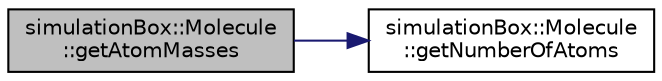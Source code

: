digraph "simulationBox::Molecule::getAtomMasses"
{
 // LATEX_PDF_SIZE
  edge [fontname="Helvetica",fontsize="10",labelfontname="Helvetica",labelfontsize="10"];
  node [fontname="Helvetica",fontsize="10",shape=record];
  rankdir="LR";
  Node1 [label="simulationBox::Molecule\l::getAtomMasses",height=0.2,width=0.4,color="black", fillcolor="grey75", style="filled", fontcolor="black",tooltip="returns the atom masses of the atoms in the molecule"];
  Node1 -> Node2 [color="midnightblue",fontsize="10",style="solid",fontname="Helvetica"];
  Node2 [label="simulationBox::Molecule\l::getNumberOfAtoms",height=0.2,width=0.4,color="black", fillcolor="white", style="filled",URL="$classsimulationBox_1_1Molecule.html#ab869b1858dcc27892ea025c9e9ff0892",tooltip=" "];
}
